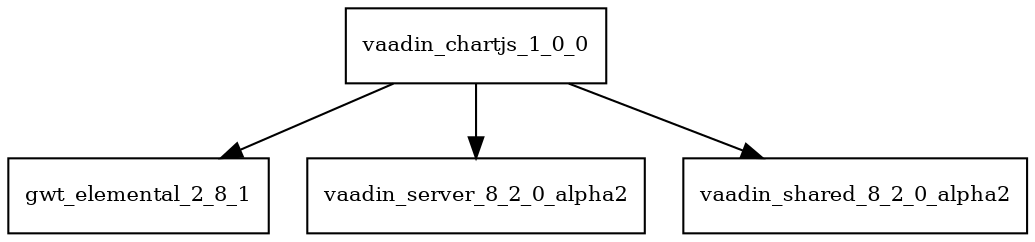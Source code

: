 digraph vaadin_chartjs_1_0_0_dependencies {
  node [shape = box, fontsize=10.0];
  vaadin_chartjs_1_0_0 -> gwt_elemental_2_8_1;
  vaadin_chartjs_1_0_0 -> vaadin_server_8_2_0_alpha2;
  vaadin_chartjs_1_0_0 -> vaadin_shared_8_2_0_alpha2;
}
